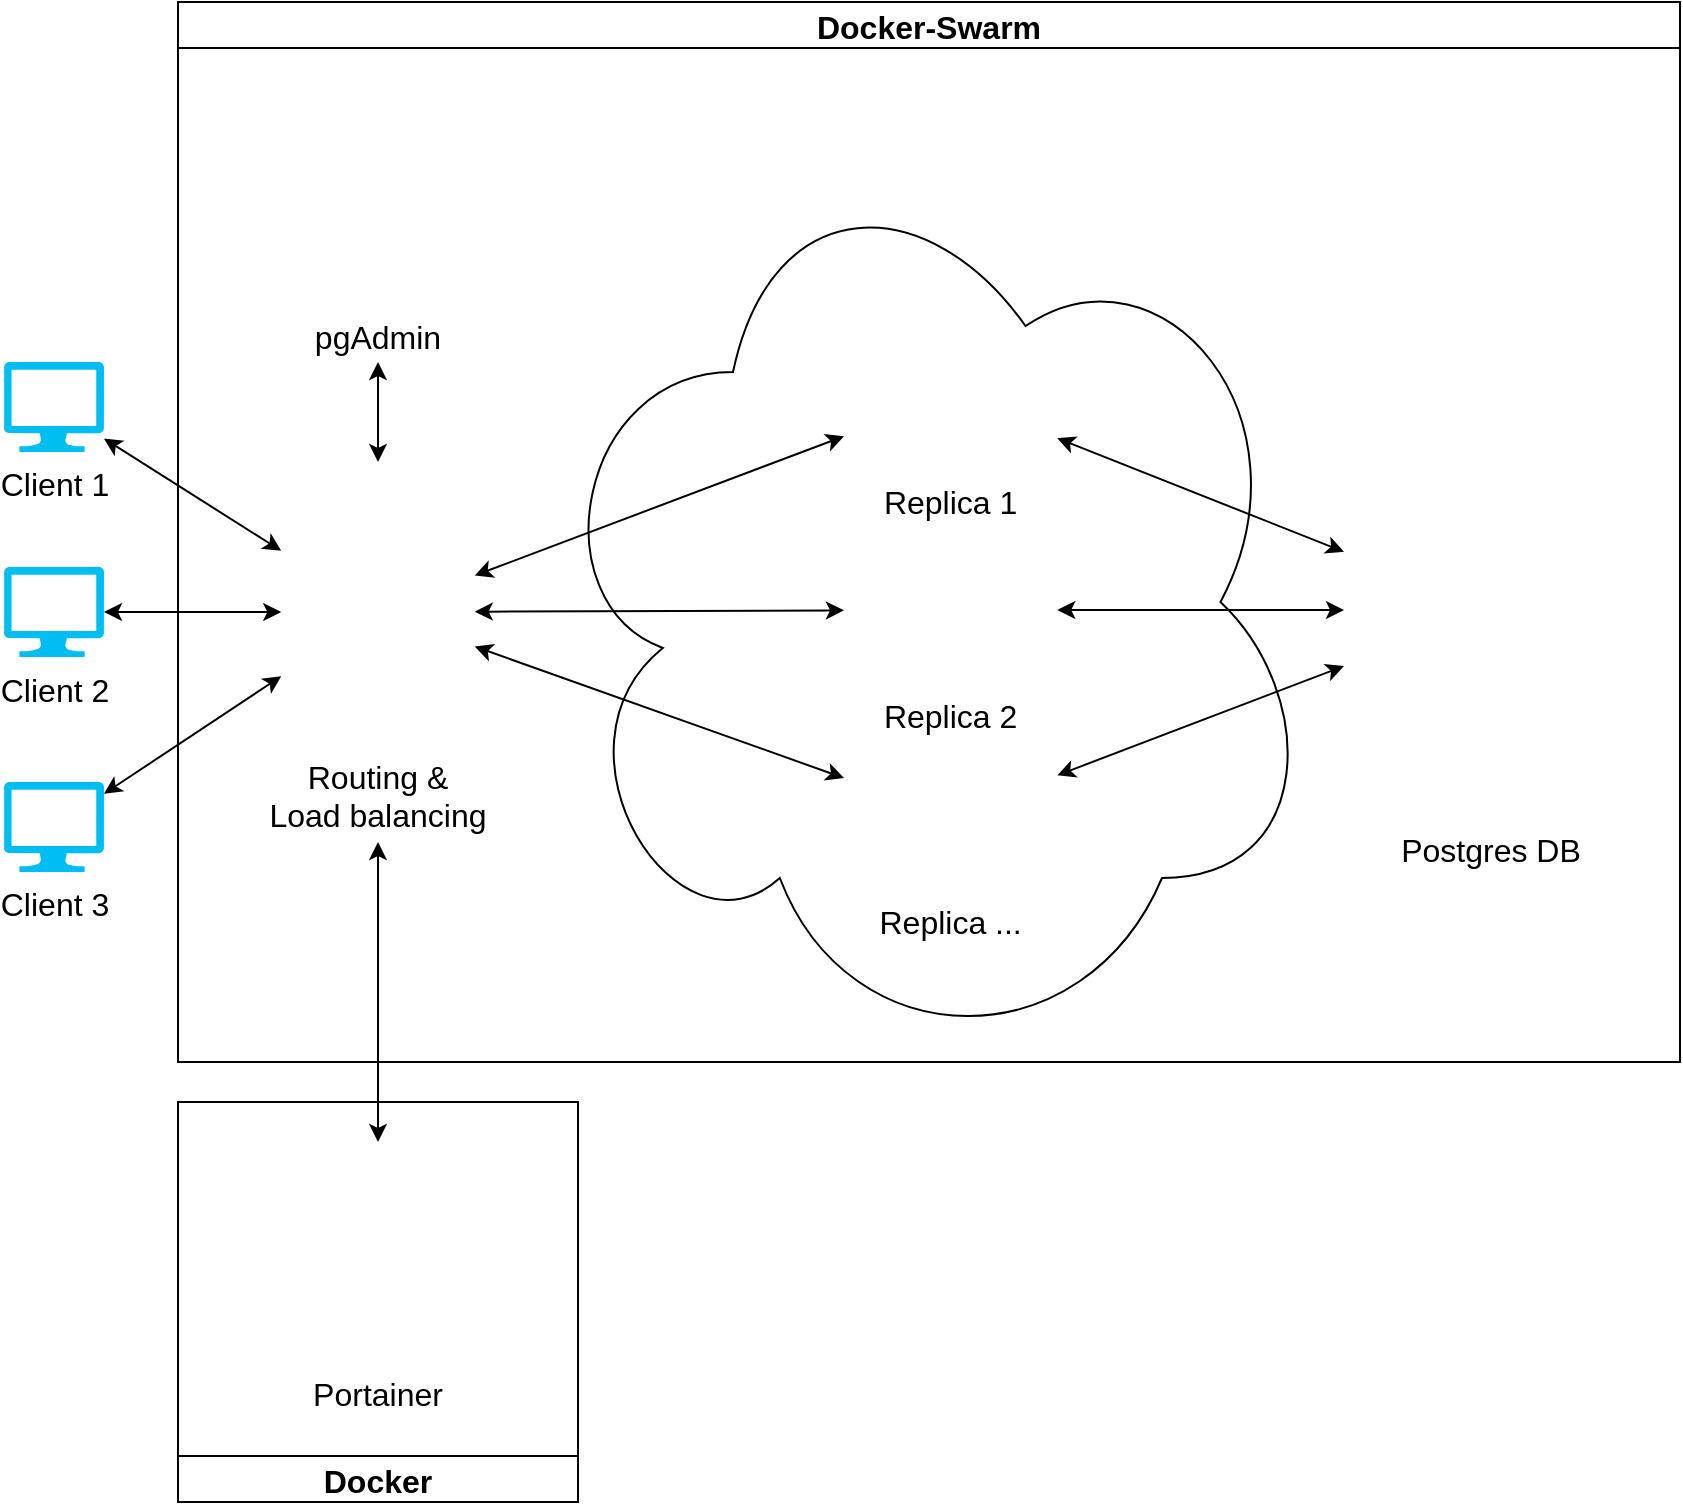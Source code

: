 <mxfile>
    <diagram id="KbJQMDzMe3jMYKvD7peT" name="Page-1">
        <mxGraphModel dx="421" dy="826" grid="1" gridSize="10" guides="1" tooltips="1" connect="1" arrows="1" fold="1" page="1" pageScale="1" pageWidth="827" pageHeight="1169" math="0" shadow="0">
            <root>
                <mxCell id="0"/>
                <mxCell id="1" parent="0"/>
                <mxCell id="77" value="Docker" style="swimlane;flipV=1;fontSize=16;" vertex="1" parent="1">
                    <mxGeometry x="97" y="570" width="200" height="200" as="geometry"/>
                </mxCell>
                <mxCell id="59" value="Portainer" style="shape=image;verticalLabelPosition=bottom;labelBackgroundColor=#ffffff;verticalAlign=top;aspect=fixed;imageAspect=0;image=https://res.cloudinary.com/canonical/image/fetch/f_auto,q_auto,fl_sanitize,c_fill,w_200,h_200/https://api.charmhub.io/api/v1/media/download/charm_cMu7M9K6a65FsKZvrLZOZwyQradwbs7E_icon_5cef79c2d18f67464f39c8f2cf2d7ebb815b0071f04d3ffbb94f49fddd3ab666.png;fontSize=16;" vertex="1" parent="77">
                    <mxGeometry x="45" y="20" width="110" height="110" as="geometry"/>
                </mxCell>
                <mxCell id="4" value="Docker-Swarm" style="swimlane;flipH=1;fontSize=16;" parent="1" vertex="1">
                    <mxGeometry x="97" y="20" width="751" height="530" as="geometry"/>
                </mxCell>
                <mxCell id="24" value="" style="ellipse;shape=cloud;whiteSpace=wrap;html=1;spacing=0;spacingTop=-250;fontSize=16;" parent="4" vertex="1">
                    <mxGeometry x="180" y="70" width="390" height="460" as="geometry"/>
                </mxCell>
                <mxCell id="15" style="edgeStyle=none;html=1;fontSize=16;startArrow=classic;startFill=1;" parent="4" source="2" target="27" edge="1">
                    <mxGeometry relative="1" as="geometry">
                        <mxPoint x="263.0" y="223.865" as="targetPoint"/>
                    </mxGeometry>
                </mxCell>
                <mxCell id="2" value="Routing &amp;&#10;Load balancing" style="shape=image;verticalLabelPosition=bottom;labelBackgroundColor=#ffffff;verticalAlign=top;aspect=fixed;imageAspect=0;image=https://upload.wikimedia.org/wikipedia/commons/thumb/1/1b/Traefik.logo.png/1200px-Traefik.logo.png;flipH=0;fontSize=16;" parent="4" vertex="1">
                    <mxGeometry x="51.62" y="238.28" width="96.75" height="133.45" as="geometry"/>
                </mxCell>
                <mxCell id="19" value="Postgres DB" style="shape=image;verticalLabelPosition=bottom;labelBackgroundColor=#ffffff;verticalAlign=top;aspect=fixed;imageAspect=0;image=https://upload.wikimedia.org/wikipedia/commons/thumb/b/ba/Database-postgres.svg/1200px-Database-postgres.svg.png;fontSize=16;" parent="4" vertex="1">
                    <mxGeometry x="583" y="200.14" width="147" height="207.72" as="geometry"/>
                </mxCell>
                <mxCell id="27" value="Replica 1" style="shape=image;verticalLabelPosition=bottom;labelBackgroundColor=#ffffff;verticalAlign=top;aspect=fixed;imageAspect=0;image=https://packer.searates.com/images/main-container.png;fontSize=16;" parent="4" vertex="1">
                    <mxGeometry x="333" y="160" width="106.62" height="74" as="geometry"/>
                </mxCell>
                <mxCell id="28" value="Replica 2" style="shape=image;verticalLabelPosition=bottom;labelBackgroundColor=#ffffff;verticalAlign=top;aspect=fixed;imageAspect=0;image=https://packer.searates.com/images/main-container.png;fontSize=16;" parent="4" vertex="1">
                    <mxGeometry x="333" y="267" width="106.62" height="74" as="geometry"/>
                </mxCell>
                <mxCell id="29" value="Replica ..." style="shape=image;verticalLabelPosition=bottom;labelBackgroundColor=#ffffff;verticalAlign=top;aspect=fixed;imageAspect=0;image=https://packer.searates.com/images/main-container.png;fontSize=16;" parent="4" vertex="1">
                    <mxGeometry x="333" y="370" width="106.62" height="74" as="geometry"/>
                </mxCell>
                <mxCell id="35" style="edgeStyle=none;html=1;fontSize=16;startArrow=classic;startFill=1;" parent="4" source="27" target="19" edge="1">
                    <mxGeometry relative="1" as="geometry">
                        <mxPoint x="663" y="637.158" as="targetPoint"/>
                    </mxGeometry>
                </mxCell>
                <mxCell id="36" style="edgeStyle=none;html=1;fontSize=16;startArrow=classic;startFill=1;" parent="4" source="28" target="19" edge="1">
                    <mxGeometry relative="1" as="geometry">
                        <mxPoint x="663" y="657" as="targetPoint"/>
                    </mxGeometry>
                </mxCell>
                <mxCell id="37" style="edgeStyle=none;html=1;fontSize=16;startArrow=classic;startFill=1;" parent="4" source="29" target="19" edge="1">
                    <mxGeometry relative="1" as="geometry">
                        <mxPoint x="663" y="676.842" as="targetPoint"/>
                    </mxGeometry>
                </mxCell>
                <mxCell id="62" style="edgeStyle=none;html=1;fontSize=16;startArrow=classic;startFill=1;" edge="1" parent="4" source="2" target="28">
                    <mxGeometry relative="1" as="geometry">
                        <mxPoint x="168.5" y="298.448" as="sourcePoint"/>
                        <mxPoint x="343" y="236.06" as="targetPoint"/>
                    </mxGeometry>
                </mxCell>
                <mxCell id="63" style="edgeStyle=none;html=1;fontSize=16;startArrow=classic;startFill=1;" edge="1" parent="4" source="2" target="29">
                    <mxGeometry relative="1" as="geometry">
                        <mxPoint x="178.5" y="308.448" as="sourcePoint"/>
                        <mxPoint x="353" y="246.06" as="targetPoint"/>
                    </mxGeometry>
                </mxCell>
                <mxCell id="78" value="pgAdmin" style="shape=image;verticalLabelPosition=bottom;labelBackgroundColor=#ffffff;verticalAlign=top;aspect=fixed;imageAspect=0;image=https://upload.wikimedia.org/wikipedia/commons/thumb/2/29/Postgresql_elephant.svg/1200px-Postgresql_elephant.svg.png;fontSize=16;" vertex="1" parent="4">
                    <mxGeometry x="45.93" y="40" width="108.14" height="111.57" as="geometry"/>
                </mxCell>
                <mxCell id="79" style="edgeStyle=none;html=1;fontSize=16;startArrow=classic;startFill=1;" edge="1" parent="4">
                    <mxGeometry relative="1" as="geometry">
                        <mxPoint x="100" y="180" as="sourcePoint"/>
                        <mxPoint x="100" y="230" as="targetPoint"/>
                    </mxGeometry>
                </mxCell>
                <mxCell id="8" style="edgeStyle=none;html=1;startArrow=classic;startFill=1;fontSize=16;" parent="1" source="5" target="2" edge="1">
                    <mxGeometry relative="1" as="geometry"/>
                </mxCell>
                <mxCell id="5" value="Client 1" style="verticalLabelPosition=bottom;html=1;verticalAlign=top;align=center;strokeColor=none;fillColor=#00BEF2;shape=mxgraph.azure.computer;pointerEvents=1;fontSize=16;" parent="1" vertex="1">
                    <mxGeometry x="10" y="200" width="50" height="45" as="geometry"/>
                </mxCell>
                <mxCell id="9" style="edgeStyle=none;html=1;startArrow=classic;startFill=1;fontSize=16;" parent="1" source="6" target="2" edge="1">
                    <mxGeometry relative="1" as="geometry"/>
                </mxCell>
                <mxCell id="6" value="Client 2" style="verticalLabelPosition=bottom;html=1;verticalAlign=top;align=center;strokeColor=none;fillColor=#00BEF2;shape=mxgraph.azure.computer;pointerEvents=1;fontSize=16;" parent="1" vertex="1">
                    <mxGeometry x="10" y="302.5" width="50" height="45" as="geometry"/>
                </mxCell>
                <mxCell id="10" style="edgeStyle=none;html=1;startArrow=classic;startFill=1;fontSize=16;" parent="1" source="7" target="2" edge="1">
                    <mxGeometry relative="1" as="geometry"/>
                </mxCell>
                <mxCell id="7" value="Client 3" style="verticalLabelPosition=bottom;html=1;verticalAlign=top;align=center;strokeColor=none;fillColor=#00BEF2;shape=mxgraph.azure.computer;pointerEvents=1;fontSize=16;" parent="1" vertex="1">
                    <mxGeometry x="10" y="410" width="50" height="45" as="geometry"/>
                </mxCell>
                <mxCell id="60" style="edgeStyle=none;html=1;fontSize=16;startArrow=classic;startFill=1;" edge="1" parent="1" target="59">
                    <mxGeometry relative="1" as="geometry">
                        <mxPoint x="197" y="440" as="sourcePoint"/>
                        <mxPoint x="370.0" y="253.865" as="targetPoint"/>
                    </mxGeometry>
                </mxCell>
            </root>
        </mxGraphModel>
    </diagram>
</mxfile>
